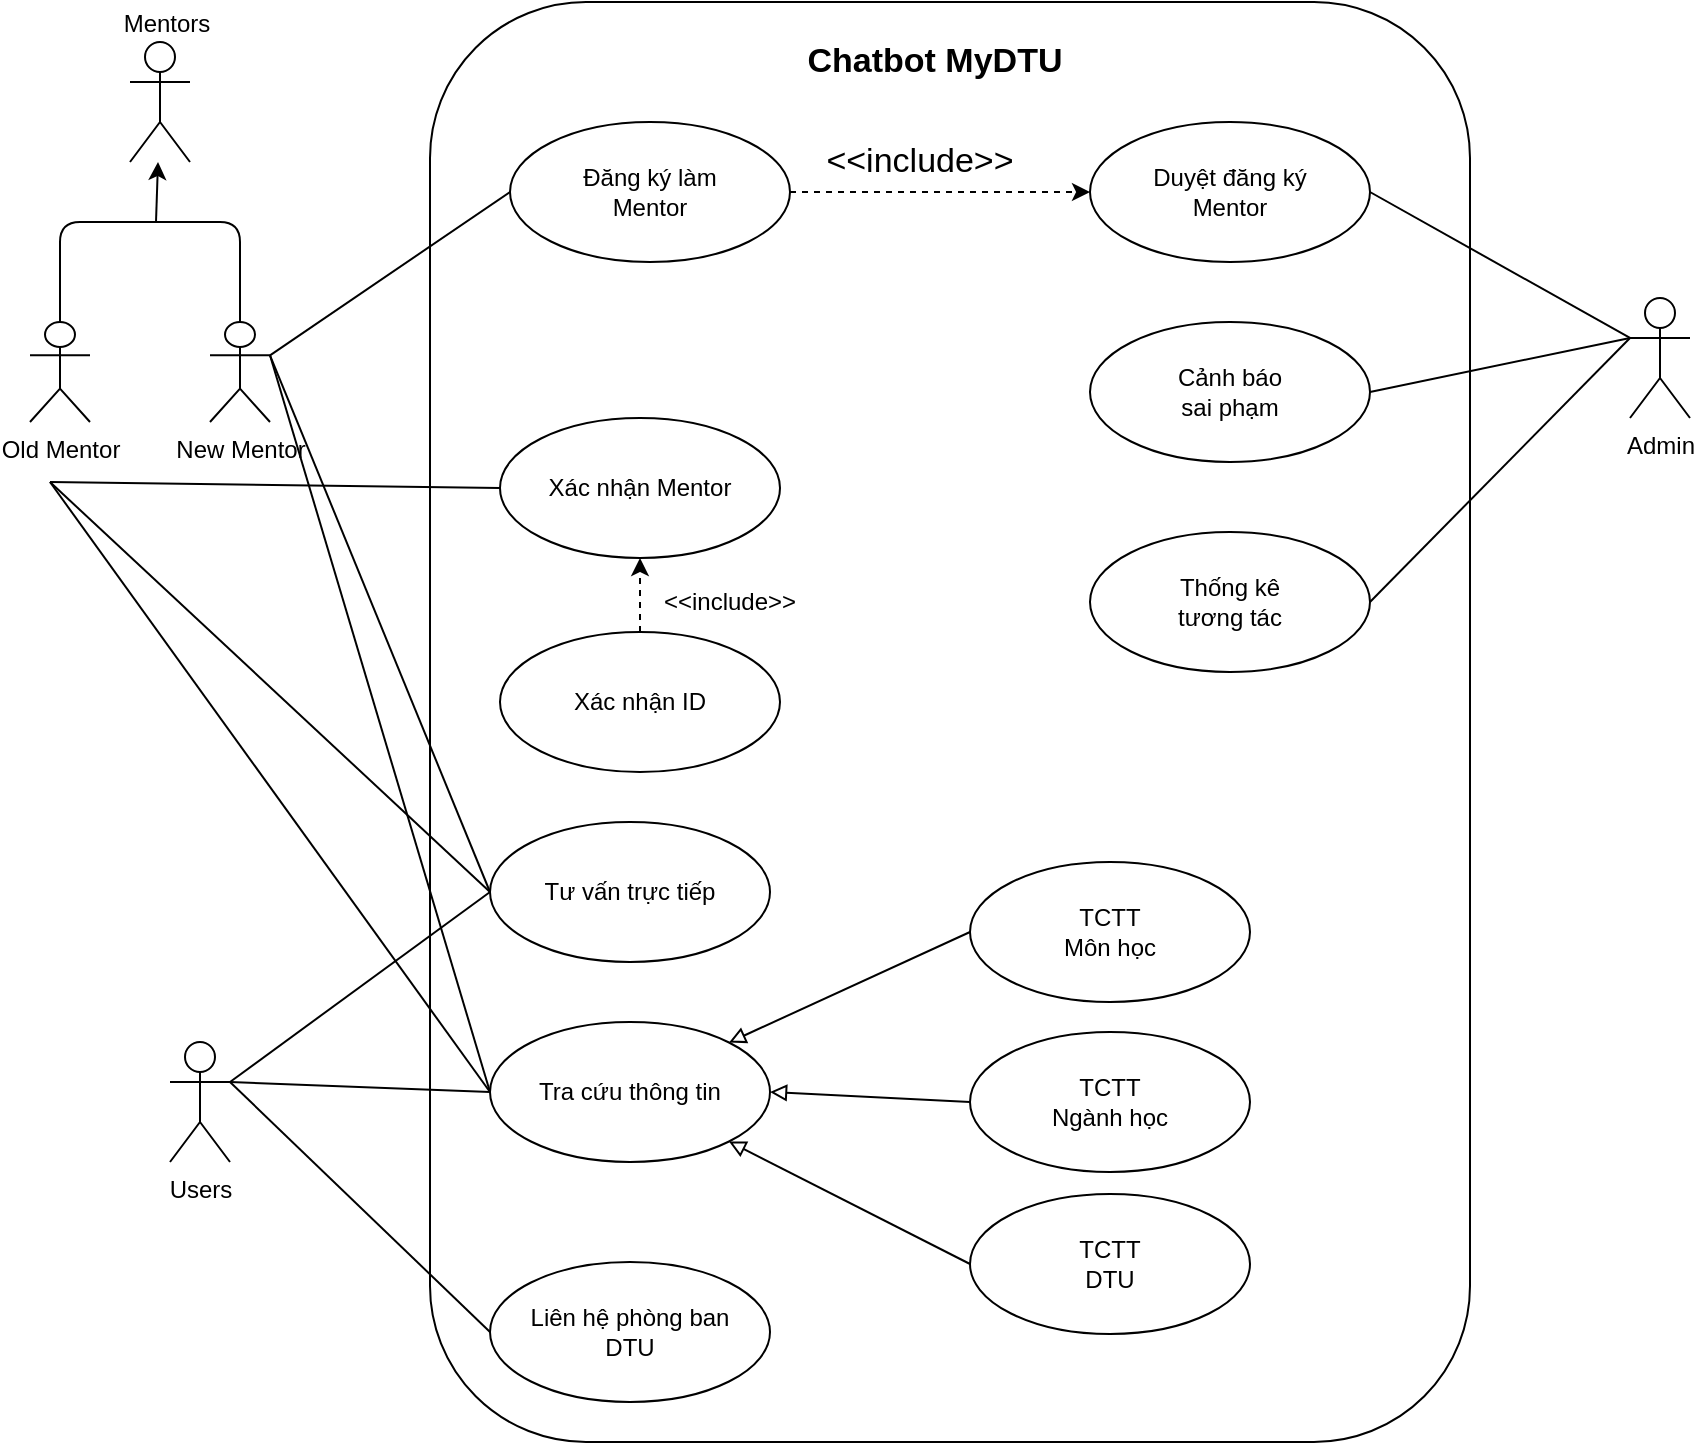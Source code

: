 <mxfile version="13.6.9" type="github">
  <diagram name="Page-1" id="e7e014a7-5840-1c2e-5031-d8a46d1fe8dd">
    <mxGraphModel dx="1483" dy="829" grid="1" gridSize="10" guides="1" tooltips="1" connect="1" arrows="1" fold="1" page="1" pageScale="1" pageWidth="1169" pageHeight="826" background="#ffffff" math="0" shadow="0">
      <root>
        <mxCell id="0" />
        <mxCell id="1" parent="0" />
        <mxCell id="3RXF9MfTeQ2dInWZP1iW-4" value="" style="rounded=1;whiteSpace=wrap;html=1;horizontal=1;" vertex="1" parent="1">
          <mxGeometry x="410" y="160" width="520" height="720" as="geometry" />
        </mxCell>
        <mxCell id="mWeDg9zXExEqxxIcMog9-57" value="Admin" style="shape=umlActor;verticalLabelPosition=bottom;verticalAlign=top;html=1;" parent="1" vertex="1">
          <mxGeometry x="1010" y="308" width="30" height="60" as="geometry" />
        </mxCell>
        <mxCell id="mWeDg9zXExEqxxIcMog9-58" value="Đăng ký làm&lt;br&gt;Mentor" style="ellipse;whiteSpace=wrap;html=1;" parent="1" vertex="1">
          <mxGeometry x="450" y="220" width="140" height="70" as="geometry" />
        </mxCell>
        <mxCell id="mWeDg9zXExEqxxIcMog9-59" value="TCTT&lt;br&gt;DTU" style="ellipse;whiteSpace=wrap;html=1;" parent="1" vertex="1">
          <mxGeometry x="680" y="756" width="140" height="70" as="geometry" />
        </mxCell>
        <mxCell id="mWeDg9zXExEqxxIcMog9-60" value="TCTT&lt;br&gt;Ngành học" style="ellipse;whiteSpace=wrap;html=1;" parent="1" vertex="1">
          <mxGeometry x="680" y="675" width="140" height="70" as="geometry" />
        </mxCell>
        <mxCell id="mWeDg9zXExEqxxIcMog9-61" value="TCTT&lt;br&gt;Môn học" style="ellipse;whiteSpace=wrap;html=1;" parent="1" vertex="1">
          <mxGeometry x="680" y="590" width="140" height="70" as="geometry" />
        </mxCell>
        <mxCell id="mWeDg9zXExEqxxIcMog9-63" value="Tra cứu thông tin" style="ellipse;whiteSpace=wrap;html=1;" parent="1" vertex="1">
          <mxGeometry x="440" y="670" width="140" height="70" as="geometry" />
        </mxCell>
        <mxCell id="mWeDg9zXExEqxxIcMog9-64" value="Liên hệ phòng ban&lt;br&gt;DTU" style="ellipse;whiteSpace=wrap;html=1;" parent="1" vertex="1">
          <mxGeometry x="440" y="790" width="140" height="70" as="geometry" />
        </mxCell>
        <mxCell id="mWeDg9zXExEqxxIcMog9-65" value="Xác nhận Mentor" style="ellipse;whiteSpace=wrap;html=1;" parent="1" vertex="1">
          <mxGeometry x="445" y="368" width="140" height="70" as="geometry" />
        </mxCell>
        <mxCell id="mWeDg9zXExEqxxIcMog9-67" value="Thống kê&lt;br&gt;tương tác" style="ellipse;whiteSpace=wrap;html=1;" parent="1" vertex="1">
          <mxGeometry x="740" y="425" width="140" height="70" as="geometry" />
        </mxCell>
        <mxCell id="mWeDg9zXExEqxxIcMog9-68" value="Cảnh báo&lt;br&gt;sai phạm" style="ellipse;whiteSpace=wrap;html=1;" parent="1" vertex="1">
          <mxGeometry x="740" y="320" width="140" height="70" as="geometry" />
        </mxCell>
        <mxCell id="mWeDg9zXExEqxxIcMog9-69" value="Duyệt đăng ký&lt;br&gt;Mentor" style="ellipse;whiteSpace=wrap;html=1;" parent="1" vertex="1">
          <mxGeometry x="740" y="220" width="140" height="70" as="geometry" />
        </mxCell>
        <mxCell id="mWeDg9zXExEqxxIcMog9-72" value="" style="endArrow=none;html=1;entryX=0;entryY=0.5;entryDx=0;entryDy=0;exitX=1;exitY=0.333;exitDx=0;exitDy=0;exitPerimeter=0;" parent="1" target="mWeDg9zXExEqxxIcMog9-63" edge="1" source="3RXF9MfTeQ2dInWZP1iW-1">
          <mxGeometry width="50" height="50" relative="1" as="geometry">
            <mxPoint x="290" y="570" as="sourcePoint" />
            <mxPoint x="550" y="570" as="targetPoint" />
          </mxGeometry>
        </mxCell>
        <mxCell id="mWeDg9zXExEqxxIcMog9-79" value="Tư vấn trực tiếp" style="ellipse;whiteSpace=wrap;html=1;" parent="1" vertex="1">
          <mxGeometry x="440" y="570" width="140" height="70" as="geometry" />
        </mxCell>
        <mxCell id="mWeDg9zXExEqxxIcMog9-100" value="" style="endArrow=none;html=1;entryX=0;entryY=0.5;entryDx=0;entryDy=0;exitX=1;exitY=0.333;exitDx=0;exitDy=0;exitPerimeter=0;" parent="1" source="3RXF9MfTeQ2dInWZP1iW-1" target="mWeDg9zXExEqxxIcMog9-64" edge="1">
          <mxGeometry width="50" height="50" relative="1" as="geometry">
            <mxPoint x="310" y="745" as="sourcePoint" />
            <mxPoint x="550" y="570" as="targetPoint" />
          </mxGeometry>
        </mxCell>
        <mxCell id="mWeDg9zXExEqxxIcMog9-101" value="" style="endArrow=none;html=1;entryX=1;entryY=0.333;entryDx=0;entryDy=0;entryPerimeter=0;exitX=0;exitY=0.5;exitDx=0;exitDy=0;" parent="1" source="mWeDg9zXExEqxxIcMog9-79" target="3RXF9MfTeQ2dInWZP1iW-12" edge="1">
          <mxGeometry width="50" height="50" relative="1" as="geometry">
            <mxPoint x="500" y="420" as="sourcePoint" />
            <mxPoint x="300" y="270" as="targetPoint" />
          </mxGeometry>
        </mxCell>
        <mxCell id="mWeDg9zXExEqxxIcMog9-103" value="" style="endArrow=none;html=1;exitX=1;exitY=0.333;exitDx=0;exitDy=0;exitPerimeter=0;entryX=0;entryY=0.5;entryDx=0;entryDy=0;" parent="1" source="3RXF9MfTeQ2dInWZP1iW-12" target="mWeDg9zXExEqxxIcMog9-58" edge="1">
          <mxGeometry width="50" height="50" relative="1" as="geometry">
            <mxPoint x="300" y="270" as="sourcePoint" />
            <mxPoint x="550" y="370" as="targetPoint" />
          </mxGeometry>
        </mxCell>
        <mxCell id="mWeDg9zXExEqxxIcMog9-105" value="" style="endArrow=none;html=1;exitX=1;exitY=0.5;exitDx=0;exitDy=0;entryX=0;entryY=0.333;entryDx=0;entryDy=0;entryPerimeter=0;" parent="1" source="mWeDg9zXExEqxxIcMog9-69" target="mWeDg9zXExEqxxIcMog9-57" edge="1">
          <mxGeometry width="50" height="50" relative="1" as="geometry">
            <mxPoint x="500" y="520" as="sourcePoint" />
            <mxPoint x="1040" y="260" as="targetPoint" />
          </mxGeometry>
        </mxCell>
        <mxCell id="mWeDg9zXExEqxxIcMog9-106" value="" style="endArrow=none;html=1;entryX=0;entryY=0.333;entryDx=0;entryDy=0;entryPerimeter=0;exitX=1;exitY=0.5;exitDx=0;exitDy=0;" parent="1" source="mWeDg9zXExEqxxIcMog9-68" target="mWeDg9zXExEqxxIcMog9-57" edge="1">
          <mxGeometry width="50" height="50" relative="1" as="geometry">
            <mxPoint x="500" y="520" as="sourcePoint" />
            <mxPoint x="550" y="470" as="targetPoint" />
          </mxGeometry>
        </mxCell>
        <mxCell id="mWeDg9zXExEqxxIcMog9-107" value="" style="endArrow=none;html=1;entryX=0;entryY=0.333;entryDx=0;entryDy=0;entryPerimeter=0;exitX=1;exitY=0.5;exitDx=0;exitDy=0;" parent="1" source="mWeDg9zXExEqxxIcMog9-67" target="mWeDg9zXExEqxxIcMog9-57" edge="1">
          <mxGeometry width="50" height="50" relative="1" as="geometry">
            <mxPoint x="500" y="520" as="sourcePoint" />
            <mxPoint x="550" y="470" as="targetPoint" />
          </mxGeometry>
        </mxCell>
        <mxCell id="mWeDg9zXExEqxxIcMog9-108" value="" style="endArrow=none;html=1;entryX=0;entryY=0.5;entryDx=0;entryDy=0;exitX=1;exitY=0.333;exitDx=0;exitDy=0;exitPerimeter=0;" parent="1" source="3RXF9MfTeQ2dInWZP1iW-12" target="mWeDg9zXExEqxxIcMog9-63" edge="1">
          <mxGeometry width="50" height="50" relative="1" as="geometry">
            <mxPoint x="330" y="340" as="sourcePoint" />
            <mxPoint x="500" y="565" as="targetPoint" />
          </mxGeometry>
        </mxCell>
        <mxCell id="mWeDg9zXExEqxxIcMog9-109" value="Chatbot MyDTU" style="text;html=1;strokeColor=none;fillColor=none;align=center;verticalAlign=middle;whiteSpace=wrap;rounded=0;shadow=0;fontStyle=1;fontSize=17;" parent="1" vertex="1">
          <mxGeometry x="585" y="170" width="155" height="40" as="geometry" />
        </mxCell>
        <mxCell id="mWeDg9zXExEqxxIcMog9-115" value="&amp;lt;&amp;lt;include&amp;gt;&amp;gt;" style="text;html=1;strokeColor=none;fillColor=none;align=center;verticalAlign=middle;whiteSpace=wrap;rounded=0;shadow=0;labelBackgroundColor=none;fontFamily=Helvetica;fontSize=17;" parent="1" vertex="1">
          <mxGeometry x="620" y="230" width="70" height="20" as="geometry" />
        </mxCell>
        <mxCell id="mWeDg9zXExEqxxIcMog9-129" value="" style="endArrow=block;html=1;fontFamily=Helvetica;fontSize=17;endFill=0;entryX=1;entryY=0;entryDx=0;entryDy=0;exitX=0;exitY=0.5;exitDx=0;exitDy=0;" parent="1" source="mWeDg9zXExEqxxIcMog9-61" target="mWeDg9zXExEqxxIcMog9-63" edge="1">
          <mxGeometry width="50" height="50" relative="1" as="geometry">
            <mxPoint x="500" y="570" as="sourcePoint" />
            <mxPoint x="550" y="520" as="targetPoint" />
          </mxGeometry>
        </mxCell>
        <mxCell id="mWeDg9zXExEqxxIcMog9-130" value="" style="endArrow=block;html=1;fontFamily=Helvetica;fontSize=17;endFill=0;entryX=1;entryY=1;entryDx=0;entryDy=0;exitX=0;exitY=0.5;exitDx=0;exitDy=0;" parent="1" source="mWeDg9zXExEqxxIcMog9-59" target="mWeDg9zXExEqxxIcMog9-63" edge="1">
          <mxGeometry width="50" height="50" relative="1" as="geometry">
            <mxPoint x="510" y="580" as="sourcePoint" />
            <mxPoint x="730" y="620" as="targetPoint" />
          </mxGeometry>
        </mxCell>
        <mxCell id="mWeDg9zXExEqxxIcMog9-131" value="" style="endArrow=block;html=1;fontFamily=Helvetica;fontSize=17;endFill=0;entryX=1;entryY=0.5;entryDx=0;entryDy=0;exitX=0;exitY=0.5;exitDx=0;exitDy=0;" parent="1" source="mWeDg9zXExEqxxIcMog9-60" target="mWeDg9zXExEqxxIcMog9-63" edge="1">
          <mxGeometry width="50" height="50" relative="1" as="geometry">
            <mxPoint x="520" y="590" as="sourcePoint" />
            <mxPoint x="740" y="630" as="targetPoint" />
          </mxGeometry>
        </mxCell>
        <mxCell id="mWeDg9zXExEqxxIcMog9-135" value="" style="endArrow=classic;html=1;fontFamily=Helvetica;fontSize=17;exitX=1;exitY=0.5;exitDx=0;exitDy=0;entryX=0;entryY=0.5;entryDx=0;entryDy=0;dashed=1;" parent="1" source="mWeDg9zXExEqxxIcMog9-58" target="mWeDg9zXExEqxxIcMog9-69" edge="1">
          <mxGeometry width="50" height="50" relative="1" as="geometry">
            <mxPoint x="500" y="570" as="sourcePoint" />
            <mxPoint x="550" y="520" as="targetPoint" />
          </mxGeometry>
        </mxCell>
        <mxCell id="3RXF9MfTeQ2dInWZP1iW-1" value="Users" style="shape=umlActor;verticalLabelPosition=bottom;verticalAlign=top;html=1;outlineConnect=0;" vertex="1" parent="1">
          <mxGeometry x="280" y="680" width="30" height="60" as="geometry" />
        </mxCell>
        <mxCell id="3RXF9MfTeQ2dInWZP1iW-11" value="" style="endArrow=none;html=1;exitX=1;exitY=0.333;exitDx=0;exitDy=0;exitPerimeter=0;entryX=0;entryY=0.5;entryDx=0;entryDy=0;" edge="1" parent="1" source="3RXF9MfTeQ2dInWZP1iW-1" target="mWeDg9zXExEqxxIcMog9-79">
          <mxGeometry width="50" height="50" relative="1" as="geometry">
            <mxPoint x="590" y="550" as="sourcePoint" />
            <mxPoint x="640" y="500" as="targetPoint" />
          </mxGeometry>
        </mxCell>
        <mxCell id="3RXF9MfTeQ2dInWZP1iW-12" value="New Mentor" style="shape=umlActor;verticalLabelPosition=bottom;verticalAlign=top;html=1;" vertex="1" parent="1">
          <mxGeometry x="300" y="320" width="30" height="50" as="geometry" />
        </mxCell>
        <mxCell id="3RXF9MfTeQ2dInWZP1iW-13" value="Old Mentor" style="shape=umlActor;verticalLabelPosition=bottom;verticalAlign=top;html=1;" vertex="1" parent="1">
          <mxGeometry x="210" y="320" width="30" height="50" as="geometry" />
        </mxCell>
        <mxCell id="3RXF9MfTeQ2dInWZP1iW-21" value="" style="endArrow=none;html=1;exitX=0.5;exitY=0;exitDx=0;exitDy=0;exitPerimeter=0;entryX=0.5;entryY=0;entryDx=0;entryDy=0;entryPerimeter=0;" edge="1" parent="1" source="3RXF9MfTeQ2dInWZP1iW-12" target="3RXF9MfTeQ2dInWZP1iW-13">
          <mxGeometry width="50" height="50" relative="1" as="geometry">
            <mxPoint x="350" y="350" as="sourcePoint" />
            <mxPoint x="240" y="402" as="targetPoint" />
            <Array as="points">
              <mxPoint x="315" y="270" />
              <mxPoint x="225" y="270" />
            </Array>
          </mxGeometry>
        </mxCell>
        <mxCell id="3RXF9MfTeQ2dInWZP1iW-25" value="" style="endArrow=none;html=1;entryX=0;entryY=0.5;entryDx=0;entryDy=0;" edge="1" parent="1" target="mWeDg9zXExEqxxIcMog9-79">
          <mxGeometry width="50" height="50" relative="1" as="geometry">
            <mxPoint x="220" y="400" as="sourcePoint" />
            <mxPoint x="470" y="400" as="targetPoint" />
            <Array as="points" />
          </mxGeometry>
        </mxCell>
        <mxCell id="3RXF9MfTeQ2dInWZP1iW-26" value="Mentors" style="shape=umlActor;verticalLabelPosition=top;verticalAlign=bottom;html=1;labelPosition=center;align=center;spacingLeft=6;spacingTop=9;spacing=2;strokeWidth=1;" vertex="1" parent="1">
          <mxGeometry x="260" y="180" width="30" height="60" as="geometry" />
        </mxCell>
        <mxCell id="3RXF9MfTeQ2dInWZP1iW-27" value="" style="endArrow=classic;html=1;" edge="1" parent="1" target="3RXF9MfTeQ2dInWZP1iW-26">
          <mxGeometry width="50" height="50" relative="1" as="geometry">
            <mxPoint x="273" y="270" as="sourcePoint" />
            <mxPoint x="330" y="360" as="targetPoint" />
          </mxGeometry>
        </mxCell>
        <mxCell id="3RXF9MfTeQ2dInWZP1iW-28" value="" style="endArrow=none;html=1;entryX=0;entryY=0.5;entryDx=0;entryDy=0;" edge="1" parent="1" target="mWeDg9zXExEqxxIcMog9-65">
          <mxGeometry width="50" height="50" relative="1" as="geometry">
            <mxPoint x="220" y="400" as="sourcePoint" />
            <mxPoint x="460.027" y="404.033" as="targetPoint" />
          </mxGeometry>
        </mxCell>
        <mxCell id="3RXF9MfTeQ2dInWZP1iW-30" value="Xác nhận ID" style="ellipse;whiteSpace=wrap;html=1;strokeWidth=1;" vertex="1" parent="1">
          <mxGeometry x="445" y="475" width="140" height="70" as="geometry" />
        </mxCell>
        <mxCell id="3RXF9MfTeQ2dInWZP1iW-32" value="" style="endArrow=classic;html=1;entryX=0.5;entryY=1;entryDx=0;entryDy=0;exitX=0.5;exitY=0;exitDx=0;exitDy=0;dashed=1;" edge="1" parent="1" source="3RXF9MfTeQ2dInWZP1iW-30" target="mWeDg9zXExEqxxIcMog9-65">
          <mxGeometry width="50" height="50" relative="1" as="geometry">
            <mxPoint x="450" y="550" as="sourcePoint" />
            <mxPoint x="500" y="500" as="targetPoint" />
          </mxGeometry>
        </mxCell>
        <mxCell id="3RXF9MfTeQ2dInWZP1iW-33" value="&amp;lt;&amp;lt;include&amp;gt;&amp;gt;" style="text;html=1;strokeColor=none;fillColor=none;align=center;verticalAlign=middle;whiteSpace=wrap;rounded=0;" vertex="1" parent="1">
          <mxGeometry x="540" y="450" width="40" height="20" as="geometry" />
        </mxCell>
        <mxCell id="3RXF9MfTeQ2dInWZP1iW-35" value="" style="endArrow=none;html=1;entryX=0;entryY=0.5;entryDx=0;entryDy=0;" edge="1" parent="1" target="mWeDg9zXExEqxxIcMog9-63">
          <mxGeometry width="50" height="50" relative="1" as="geometry">
            <mxPoint x="220" y="400" as="sourcePoint" />
            <mxPoint x="620" y="500" as="targetPoint" />
          </mxGeometry>
        </mxCell>
      </root>
    </mxGraphModel>
  </diagram>
</mxfile>
